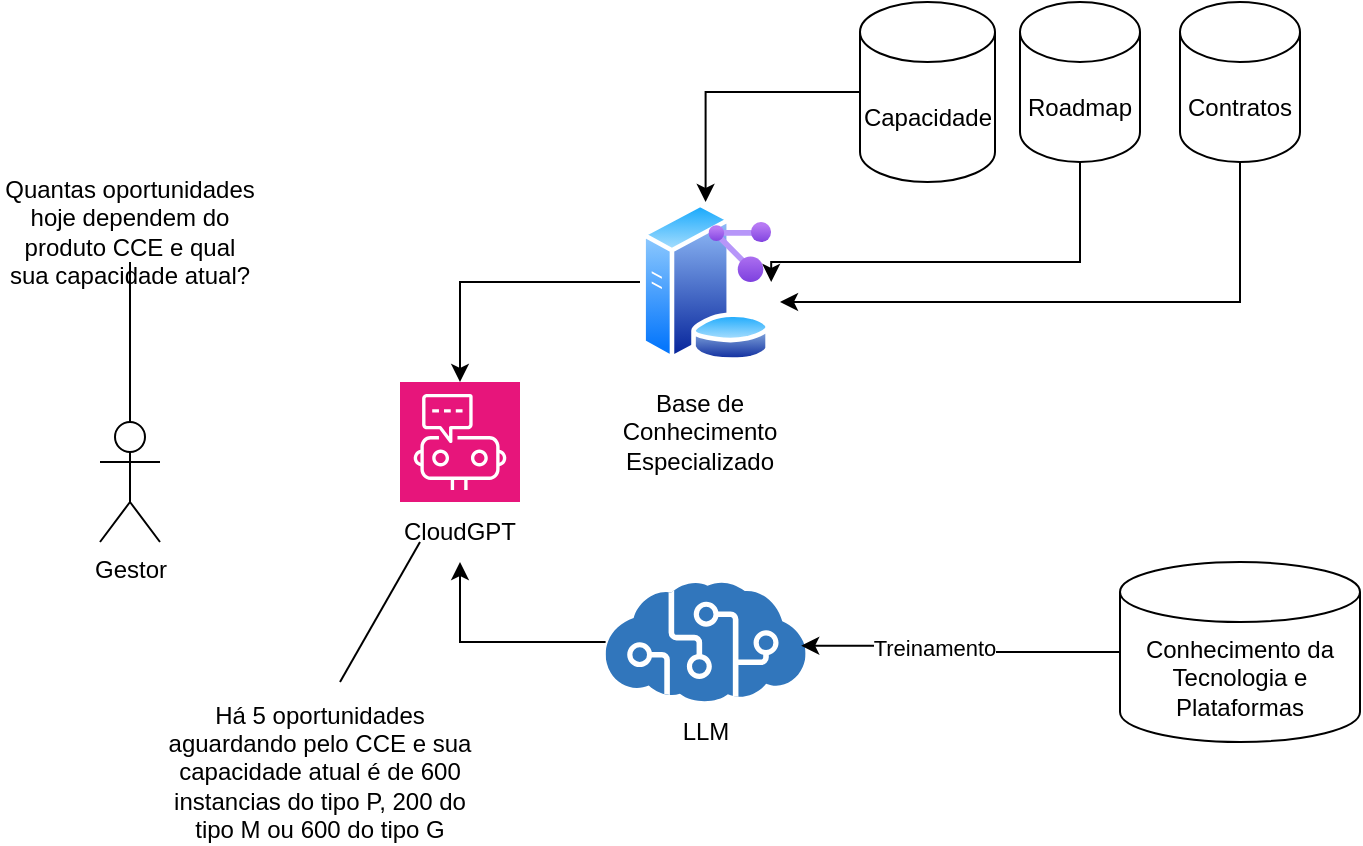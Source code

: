 <mxfile version="24.6.4" type="device">
  <diagram name="Page-1" id="FgklGmomvRIeRoaWBR9k">
    <mxGraphModel dx="708" dy="474" grid="1" gridSize="10" guides="1" tooltips="1" connect="1" arrows="1" fold="1" page="1" pageScale="1" pageWidth="850" pageHeight="1100" math="0" shadow="0">
      <root>
        <mxCell id="0" />
        <mxCell id="1" parent="0" />
        <mxCell id="gpYT61SXqMQ34JX1ciiI-9" value="" style="image;aspect=fixed;perimeter=ellipsePerimeter;html=1;align=center;shadow=0;dashed=0;spacingTop=3;image=img/lib/active_directory/database_server.svg;" vertex="1" parent="1">
          <mxGeometry x="370" y="150" width="65.6" height="80" as="geometry" />
        </mxCell>
        <mxCell id="gpYT61SXqMQ34JX1ciiI-23" style="edgeStyle=orthogonalEdgeStyle;rounded=0;orthogonalLoop=1;jettySize=auto;html=1;endArrow=none;endFill=0;" edge="1" parent="1" source="gpYT61SXqMQ34JX1ciiI-1" target="gpYT61SXqMQ34JX1ciiI-4">
          <mxGeometry relative="1" as="geometry" />
        </mxCell>
        <mxCell id="gpYT61SXqMQ34JX1ciiI-1" value="Gestor" style="shape=umlActor;verticalLabelPosition=bottom;verticalAlign=top;html=1;outlineConnect=0;" vertex="1" parent="1">
          <mxGeometry x="100" y="260" width="30" height="60" as="geometry" />
        </mxCell>
        <mxCell id="gpYT61SXqMQ34JX1ciiI-4" value="Quantas oportunidades hoje dependem do produto CCE e qual sua capacidade atual?" style="text;html=1;align=center;verticalAlign=middle;whiteSpace=wrap;rounded=0;" vertex="1" parent="1">
          <mxGeometry x="50" y="150" width="130" height="30" as="geometry" />
        </mxCell>
        <mxCell id="gpYT61SXqMQ34JX1ciiI-14" style="edgeStyle=orthogonalEdgeStyle;rounded=0;orthogonalLoop=1;jettySize=auto;html=1;" edge="1" parent="1" source="gpYT61SXqMQ34JX1ciiI-5" target="gpYT61SXqMQ34JX1ciiI-9">
          <mxGeometry relative="1" as="geometry" />
        </mxCell>
        <mxCell id="gpYT61SXqMQ34JX1ciiI-5" value="Capacidade" style="shape=cylinder3;whiteSpace=wrap;html=1;boundedLbl=1;backgroundOutline=1;size=15;" vertex="1" parent="1">
          <mxGeometry x="480" y="50" width="67.5" height="90" as="geometry" />
        </mxCell>
        <mxCell id="gpYT61SXqMQ34JX1ciiI-15" style="edgeStyle=orthogonalEdgeStyle;rounded=0;orthogonalLoop=1;jettySize=auto;html=1;entryX=1;entryY=0.5;entryDx=0;entryDy=0;" edge="1" parent="1" source="gpYT61SXqMQ34JX1ciiI-6" target="gpYT61SXqMQ34JX1ciiI-9">
          <mxGeometry relative="1" as="geometry">
            <Array as="points">
              <mxPoint x="590" y="180" />
              <mxPoint x="436" y="180" />
            </Array>
          </mxGeometry>
        </mxCell>
        <mxCell id="gpYT61SXqMQ34JX1ciiI-6" value="Roadmap" style="shape=cylinder3;whiteSpace=wrap;html=1;boundedLbl=1;backgroundOutline=1;size=15;" vertex="1" parent="1">
          <mxGeometry x="560" y="50" width="60" height="80" as="geometry" />
        </mxCell>
        <mxCell id="gpYT61SXqMQ34JX1ciiI-16" style="edgeStyle=orthogonalEdgeStyle;rounded=0;orthogonalLoop=1;jettySize=auto;html=1;" edge="1" parent="1" source="gpYT61SXqMQ34JX1ciiI-7">
          <mxGeometry relative="1" as="geometry">
            <mxPoint x="440" y="200" as="targetPoint" />
            <Array as="points">
              <mxPoint x="670" y="200" />
            </Array>
          </mxGeometry>
        </mxCell>
        <mxCell id="gpYT61SXqMQ34JX1ciiI-7" value="Contratos" style="shape=cylinder3;whiteSpace=wrap;html=1;boundedLbl=1;backgroundOutline=1;size=15;" vertex="1" parent="1">
          <mxGeometry x="640" y="50" width="60" height="80" as="geometry" />
        </mxCell>
        <mxCell id="gpYT61SXqMQ34JX1ciiI-8" value="" style="image;aspect=fixed;html=1;points=[];align=center;fontSize=12;image=img/lib/azure2/management_governance/Resource_Graph_Explorer.svg;" vertex="1" parent="1">
          <mxGeometry x="404.19" y="160" width="31.41" height="30" as="geometry" />
        </mxCell>
        <mxCell id="gpYT61SXqMQ34JX1ciiI-10" value="" style="sketch=0;points=[[0,0,0],[0.25,0,0],[0.5,0,0],[0.75,0,0],[1,0,0],[0,1,0],[0.25,1,0],[0.5,1,0],[0.75,1,0],[1,1,0],[0,0.25,0],[0,0.5,0],[0,0.75,0],[1,0.25,0],[1,0.5,0],[1,0.75,0]];points=[[0,0,0],[0.25,0,0],[0.5,0,0],[0.75,0,0],[1,0,0],[0,1,0],[0.25,1,0],[0.5,1,0],[0.75,1,0],[1,1,0],[0,0.25,0],[0,0.5,0],[0,0.75,0],[1,0.25,0],[1,0.5,0],[1,0.75,0]];outlineConnect=0;fontColor=#232F3E;fillColor=#E7157B;strokeColor=#ffffff;dashed=0;verticalLabelPosition=bottom;verticalAlign=top;align=center;html=1;fontSize=12;fontStyle=0;aspect=fixed;shape=mxgraph.aws4.resourceIcon;resIcon=mxgraph.aws4.chatbot;" vertex="1" parent="1">
          <mxGeometry x="250" y="240" width="60" height="60" as="geometry" />
        </mxCell>
        <mxCell id="gpYT61SXqMQ34JX1ciiI-11" value="Base de Conhecimento Especializado" style="text;html=1;align=center;verticalAlign=middle;whiteSpace=wrap;rounded=0;" vertex="1" parent="1">
          <mxGeometry x="370" y="250" width="60" height="30" as="geometry" />
        </mxCell>
        <mxCell id="gpYT61SXqMQ34JX1ciiI-13" style="edgeStyle=orthogonalEdgeStyle;rounded=0;orthogonalLoop=1;jettySize=auto;html=1;entryX=0.5;entryY=0;entryDx=0;entryDy=0;entryPerimeter=0;" edge="1" parent="1" source="gpYT61SXqMQ34JX1ciiI-9" target="gpYT61SXqMQ34JX1ciiI-10">
          <mxGeometry relative="1" as="geometry" />
        </mxCell>
        <mxCell id="gpYT61SXqMQ34JX1ciiI-19" value="CloudGPT" style="text;html=1;align=center;verticalAlign=middle;whiteSpace=wrap;rounded=0;" vertex="1" parent="1">
          <mxGeometry x="250" y="300" width="60" height="30" as="geometry" />
        </mxCell>
        <mxCell id="gpYT61SXqMQ34JX1ciiI-22" style="edgeStyle=orthogonalEdgeStyle;rounded=0;orthogonalLoop=1;jettySize=auto;html=1;" edge="1" parent="1" source="gpYT61SXqMQ34JX1ciiI-20" target="gpYT61SXqMQ34JX1ciiI-19">
          <mxGeometry relative="1" as="geometry" />
        </mxCell>
        <mxCell id="gpYT61SXqMQ34JX1ciiI-20" value="" style="image;sketch=0;aspect=fixed;html=1;points=[];align=center;fontSize=12;image=img/lib/mscae/Cognitive_Services.svg;" vertex="1" parent="1">
          <mxGeometry x="352.8" y="340" width="100" height="60" as="geometry" />
        </mxCell>
        <mxCell id="gpYT61SXqMQ34JX1ciiI-21" value="LLM" style="text;html=1;align=center;verticalAlign=middle;whiteSpace=wrap;rounded=0;" vertex="1" parent="1">
          <mxGeometry x="372.8" y="400" width="60" height="30" as="geometry" />
        </mxCell>
        <mxCell id="gpYT61SXqMQ34JX1ciiI-24" value="Conhecimento da Tecnologia e Plataformas" style="shape=cylinder3;whiteSpace=wrap;html=1;boundedLbl=1;backgroundOutline=1;size=15;" vertex="1" parent="1">
          <mxGeometry x="610" y="330" width="120" height="90" as="geometry" />
        </mxCell>
        <mxCell id="gpYT61SXqMQ34JX1ciiI-25" style="edgeStyle=orthogonalEdgeStyle;rounded=0;orthogonalLoop=1;jettySize=auto;html=1;entryX=0.978;entryY=0.531;entryDx=0;entryDy=0;entryPerimeter=0;" edge="1" parent="1" source="gpYT61SXqMQ34JX1ciiI-24" target="gpYT61SXqMQ34JX1ciiI-20">
          <mxGeometry relative="1" as="geometry" />
        </mxCell>
        <mxCell id="gpYT61SXqMQ34JX1ciiI-26" value="Treinamento" style="edgeLabel;html=1;align=center;verticalAlign=middle;resizable=0;points=[];" vertex="1" connectable="0" parent="gpYT61SXqMQ34JX1ciiI-25">
          <mxGeometry x="0.188" y="1" relative="1" as="geometry">
            <mxPoint as="offset" />
          </mxGeometry>
        </mxCell>
        <mxCell id="gpYT61SXqMQ34JX1ciiI-27" value="Há 5 oportunidades aguardando pelo CCE e sua capacidade atual é de 600 instancias do tipo P, 200 do tipo M ou 600 do tipo G" style="text;html=1;align=center;verticalAlign=middle;whiteSpace=wrap;rounded=0;" vertex="1" parent="1">
          <mxGeometry x="130" y="420" width="160" height="30" as="geometry" />
        </mxCell>
        <mxCell id="gpYT61SXqMQ34JX1ciiI-29" value="" style="endArrow=none;html=1;rounded=0;" edge="1" parent="1">
          <mxGeometry width="50" height="50" relative="1" as="geometry">
            <mxPoint x="220" y="390" as="sourcePoint" />
            <mxPoint x="260" y="320" as="targetPoint" />
          </mxGeometry>
        </mxCell>
      </root>
    </mxGraphModel>
  </diagram>
</mxfile>
